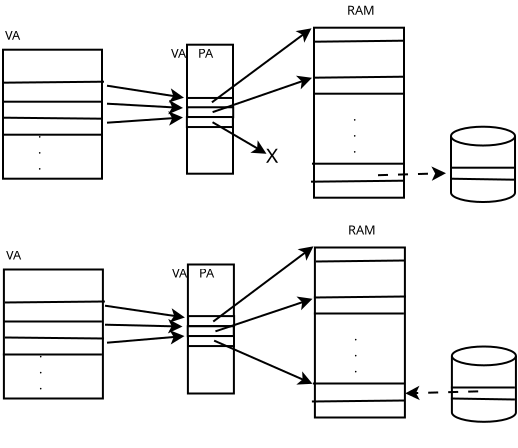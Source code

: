 <?xml version="1.0" encoding="UTF-8"?>
<dia:diagram xmlns:dia="http://www.lysator.liu.se/~alla/dia/">
  <dia:layer name="Background" visible="true" active="true">
    <dia:object type="Standard - Box" version="0" id="O0">
      <dia:attribute name="obj_pos">
        <dia:point val="6.2,5.1"/>
      </dia:attribute>
      <dia:attribute name="obj_bb">
        <dia:rectangle val="6.15,5.05;11.2,11.6"/>
      </dia:attribute>
      <dia:attribute name="elem_corner">
        <dia:point val="6.2,5.1"/>
      </dia:attribute>
      <dia:attribute name="elem_width">
        <dia:real val="4.95"/>
      </dia:attribute>
      <dia:attribute name="elem_height">
        <dia:real val="6.45"/>
      </dia:attribute>
      <dia:attribute name="show_background">
        <dia:boolean val="true"/>
      </dia:attribute>
    </dia:object>
    <dia:object type="Standard - Line" version="0" id="O1">
      <dia:attribute name="obj_pos">
        <dia:point val="6.25,6.749"/>
      </dia:attribute>
      <dia:attribute name="obj_bb">
        <dia:rectangle val="6.2,6.65;11.3,6.799"/>
      </dia:attribute>
      <dia:attribute name="conn_endpoints">
        <dia:point val="6.25,6.749"/>
        <dia:point val="11.25,6.7"/>
      </dia:attribute>
      <dia:attribute name="numcp">
        <dia:int val="1"/>
      </dia:attribute>
    </dia:object>
    <dia:object type="Standard - Text" version="1" id="O2">
      <dia:attribute name="obj_pos">
        <dia:point val="6.3,4.6"/>
      </dia:attribute>
      <dia:attribute name="obj_bb">
        <dia:rectangle val="6.3,4.005;7.135,4.753"/>
      </dia:attribute>
      <dia:attribute name="text">
        <dia:composite type="text">
          <dia:attribute name="string">
            <dia:string>#VA#</dia:string>
          </dia:attribute>
          <dia:attribute name="font">
            <dia:font family="sans" style="0" name="Helvetica"/>
          </dia:attribute>
          <dia:attribute name="height">
            <dia:real val="0.8"/>
          </dia:attribute>
          <dia:attribute name="pos">
            <dia:point val="6.3,4.6"/>
          </dia:attribute>
          <dia:attribute name="color">
            <dia:color val="#000000"/>
          </dia:attribute>
          <dia:attribute name="alignment">
            <dia:enum val="0"/>
          </dia:attribute>
        </dia:composite>
      </dia:attribute>
      <dia:attribute name="valign">
        <dia:enum val="3"/>
      </dia:attribute>
    </dia:object>
    <dia:object type="Standard - Line" version="0" id="O3">
      <dia:attribute name="obj_pos">
        <dia:point val="6.2,7.7"/>
      </dia:attribute>
      <dia:attribute name="obj_bb">
        <dia:rectangle val="6.15,7.65;11.15,7.75"/>
      </dia:attribute>
      <dia:attribute name="conn_endpoints">
        <dia:point val="6.2,7.7"/>
        <dia:point val="11.1,7.7"/>
      </dia:attribute>
      <dia:attribute name="numcp">
        <dia:int val="1"/>
      </dia:attribute>
    </dia:object>
    <dia:object type="Standard - Line" version="0" id="O4">
      <dia:attribute name="obj_pos">
        <dia:point val="6.25,8.5"/>
      </dia:attribute>
      <dia:attribute name="obj_bb">
        <dia:rectangle val="6.199,8.45;11.251,8.601"/>
      </dia:attribute>
      <dia:attribute name="conn_endpoints">
        <dia:point val="6.25,8.5"/>
        <dia:point val="11.2,8.55"/>
      </dia:attribute>
      <dia:attribute name="numcp">
        <dia:int val="1"/>
      </dia:attribute>
    </dia:object>
    <dia:object type="Standard - Box" version="0" id="O5">
      <dia:attribute name="obj_pos">
        <dia:point val="15.4,4.85"/>
      </dia:attribute>
      <dia:attribute name="obj_bb">
        <dia:rectangle val="15.35,4.8;17.75,11.35"/>
      </dia:attribute>
      <dia:attribute name="elem_corner">
        <dia:point val="15.4,4.85"/>
      </dia:attribute>
      <dia:attribute name="elem_width">
        <dia:real val="2.3"/>
      </dia:attribute>
      <dia:attribute name="elem_height">
        <dia:real val="6.45"/>
      </dia:attribute>
      <dia:attribute name="show_background">
        <dia:boolean val="true"/>
      </dia:attribute>
    </dia:object>
    <dia:object type="Standard - Text" version="1" id="O6">
      <dia:attribute name="obj_pos">
        <dia:point val="14.6,5.5"/>
      </dia:attribute>
      <dia:attribute name="obj_bb">
        <dia:rectangle val="14.6,4.905;17.027,5.652"/>
      </dia:attribute>
      <dia:attribute name="text">
        <dia:composite type="text">
          <dia:attribute name="string">
            <dia:string>#VA    PA#</dia:string>
          </dia:attribute>
          <dia:attribute name="font">
            <dia:font family="sans" style="0" name="Helvetica"/>
          </dia:attribute>
          <dia:attribute name="height">
            <dia:real val="0.8"/>
          </dia:attribute>
          <dia:attribute name="pos">
            <dia:point val="14.6,5.5"/>
          </dia:attribute>
          <dia:attribute name="color">
            <dia:color val="#000000"/>
          </dia:attribute>
          <dia:attribute name="alignment">
            <dia:enum val="0"/>
          </dia:attribute>
        </dia:composite>
      </dia:attribute>
      <dia:attribute name="valign">
        <dia:enum val="3"/>
      </dia:attribute>
    </dia:object>
    <dia:object type="Standard - Box" version="0" id="O7">
      <dia:attribute name="obj_pos">
        <dia:point val="21.75,4"/>
      </dia:attribute>
      <dia:attribute name="obj_bb">
        <dia:rectangle val="21.7,3.95;26.3,12.55"/>
      </dia:attribute>
      <dia:attribute name="elem_corner">
        <dia:point val="21.75,4"/>
      </dia:attribute>
      <dia:attribute name="elem_width">
        <dia:real val="4.5"/>
      </dia:attribute>
      <dia:attribute name="elem_height">
        <dia:real val="8.5"/>
      </dia:attribute>
      <dia:attribute name="show_background">
        <dia:boolean val="true"/>
      </dia:attribute>
    </dia:object>
    <dia:object type="Standard - Text" version="1" id="O8">
      <dia:attribute name="obj_pos">
        <dia:point val="23.4,3.35"/>
      </dia:attribute>
      <dia:attribute name="obj_bb">
        <dia:rectangle val="23.4,2.755;24.81,3.502"/>
      </dia:attribute>
      <dia:attribute name="text">
        <dia:composite type="text">
          <dia:attribute name="string">
            <dia:string>#RAM#</dia:string>
          </dia:attribute>
          <dia:attribute name="font">
            <dia:font family="sans" style="0" name="Helvetica"/>
          </dia:attribute>
          <dia:attribute name="height">
            <dia:real val="0.8"/>
          </dia:attribute>
          <dia:attribute name="pos">
            <dia:point val="23.4,3.35"/>
          </dia:attribute>
          <dia:attribute name="color">
            <dia:color val="#000000"/>
          </dia:attribute>
          <dia:attribute name="alignment">
            <dia:enum val="0"/>
          </dia:attribute>
        </dia:composite>
      </dia:attribute>
      <dia:attribute name="valign">
        <dia:enum val="3"/>
      </dia:attribute>
    </dia:object>
    <dia:object type="Standard - Text" version="1" id="O9">
      <dia:attribute name="obj_pos">
        <dia:point val="7.95,9.5"/>
      </dia:attribute>
      <dia:attribute name="obj_bb">
        <dia:rectangle val="7.95,8.883;8.142,11.26"/>
      </dia:attribute>
      <dia:attribute name="text">
        <dia:composite type="text">
          <dia:attribute name="string">
            <dia:string>#.
.
.#</dia:string>
          </dia:attribute>
          <dia:attribute name="font">
            <dia:font family="sans" style="0" name="Helvetica"/>
          </dia:attribute>
          <dia:attribute name="height">
            <dia:real val="0.8"/>
          </dia:attribute>
          <dia:attribute name="pos">
            <dia:point val="7.95,9.5"/>
          </dia:attribute>
          <dia:attribute name="color">
            <dia:color val="#000000"/>
          </dia:attribute>
          <dia:attribute name="alignment">
            <dia:enum val="0"/>
          </dia:attribute>
        </dia:composite>
      </dia:attribute>
      <dia:attribute name="valign">
        <dia:enum val="3"/>
      </dia:attribute>
    </dia:object>
    <dia:object type="Standard - Line" version="0" id="O10">
      <dia:attribute name="obj_pos">
        <dia:point val="21.8,4.7"/>
      </dia:attribute>
      <dia:attribute name="obj_bb">
        <dia:rectangle val="21.749,4.599;26.301,4.751"/>
      </dia:attribute>
      <dia:attribute name="conn_endpoints">
        <dia:point val="21.8,4.7"/>
        <dia:point val="26.25,4.65"/>
      </dia:attribute>
      <dia:attribute name="numcp">
        <dia:int val="1"/>
      </dia:attribute>
    </dia:object>
    <dia:object type="Standard - Line" version="0" id="O11">
      <dia:attribute name="obj_pos">
        <dia:point val="21.7,6.5"/>
      </dia:attribute>
      <dia:attribute name="obj_bb">
        <dia:rectangle val="21.649,6.399;26.351,6.551"/>
      </dia:attribute>
      <dia:attribute name="conn_endpoints">
        <dia:point val="21.7,6.5"/>
        <dia:point val="26.3,6.45"/>
      </dia:attribute>
      <dia:attribute name="numcp">
        <dia:int val="1"/>
      </dia:attribute>
    </dia:object>
    <dia:object type="Standard - Line" version="0" id="O12">
      <dia:attribute name="obj_pos">
        <dia:point val="21.7,7.3"/>
      </dia:attribute>
      <dia:attribute name="obj_bb">
        <dia:rectangle val="21.65,7.25;26.25,7.35"/>
      </dia:attribute>
      <dia:attribute name="conn_endpoints">
        <dia:point val="21.7,7.3"/>
        <dia:point val="26.2,7.3"/>
      </dia:attribute>
      <dia:attribute name="numcp">
        <dia:int val="1"/>
      </dia:attribute>
    </dia:object>
    <dia:object type="Standard - Line" version="0" id="O13">
      <dia:attribute name="obj_pos">
        <dia:point val="21.65,10.8"/>
      </dia:attribute>
      <dia:attribute name="obj_bb">
        <dia:rectangle val="21.6,10.75;26.3,10.85"/>
      </dia:attribute>
      <dia:attribute name="conn_endpoints">
        <dia:point val="21.65,10.8"/>
        <dia:point val="26.25,10.8"/>
      </dia:attribute>
      <dia:attribute name="numcp">
        <dia:int val="1"/>
      </dia:attribute>
    </dia:object>
    <dia:object type="Standard - Line" version="0" id="O14">
      <dia:attribute name="obj_pos">
        <dia:point val="21.6,11.7"/>
      </dia:attribute>
      <dia:attribute name="obj_bb">
        <dia:rectangle val="21.549,11.6;26.3,11.751"/>
      </dia:attribute>
      <dia:attribute name="conn_endpoints">
        <dia:point val="21.6,11.7"/>
        <dia:point val="26.25,11.65"/>
      </dia:attribute>
      <dia:attribute name="numcp">
        <dia:int val="1"/>
      </dia:attribute>
    </dia:object>
    <dia:object type="Standard - Text" version="1" id="O15">
      <dia:attribute name="obj_pos">
        <dia:point val="23.7,8.65"/>
      </dia:attribute>
      <dia:attribute name="obj_bb">
        <dia:rectangle val="23.7,8.033;23.892,10.41"/>
      </dia:attribute>
      <dia:attribute name="text">
        <dia:composite type="text">
          <dia:attribute name="string">
            <dia:string>#.
.
.#</dia:string>
          </dia:attribute>
          <dia:attribute name="font">
            <dia:font family="sans" style="0" name="Helvetica"/>
          </dia:attribute>
          <dia:attribute name="height">
            <dia:real val="0.8"/>
          </dia:attribute>
          <dia:attribute name="pos">
            <dia:point val="23.7,8.65"/>
          </dia:attribute>
          <dia:attribute name="color">
            <dia:color val="#000000"/>
          </dia:attribute>
          <dia:attribute name="alignment">
            <dia:enum val="0"/>
          </dia:attribute>
        </dia:composite>
      </dia:attribute>
      <dia:attribute name="valign">
        <dia:enum val="3"/>
      </dia:attribute>
    </dia:object>
    <dia:object type="Standard - Line" version="0" id="O16">
      <dia:attribute name="obj_pos">
        <dia:point val="6.15,9.35"/>
      </dia:attribute>
      <dia:attribute name="obj_bb">
        <dia:rectangle val="6.1,9.3;11.15,9.4"/>
      </dia:attribute>
      <dia:attribute name="conn_endpoints">
        <dia:point val="6.15,9.35"/>
        <dia:point val="11.1,9.35"/>
      </dia:attribute>
      <dia:attribute name="numcp">
        <dia:int val="1"/>
      </dia:attribute>
    </dia:object>
    <dia:object type="Standard - Line" version="0" id="O17">
      <dia:attribute name="obj_pos">
        <dia:point val="11.4,6.9"/>
      </dia:attribute>
      <dia:attribute name="obj_bb">
        <dia:rectangle val="11.343,6.843;15.361,7.763"/>
      </dia:attribute>
      <dia:attribute name="conn_endpoints">
        <dia:point val="11.4,6.9"/>
        <dia:point val="15.25,7.5"/>
      </dia:attribute>
      <dia:attribute name="numcp">
        <dia:int val="1"/>
      </dia:attribute>
      <dia:attribute name="end_arrow">
        <dia:enum val="22"/>
      </dia:attribute>
      <dia:attribute name="end_arrow_length">
        <dia:real val="0.5"/>
      </dia:attribute>
      <dia:attribute name="end_arrow_width">
        <dia:real val="0.5"/>
      </dia:attribute>
    </dia:object>
    <dia:object type="Standard - Line" version="0" id="O18">
      <dia:attribute name="obj_pos">
        <dia:point val="11.4,7.8"/>
      </dia:attribute>
      <dia:attribute name="obj_bb">
        <dia:rectangle val="11.347,7.617;15.312,8.34"/>
      </dia:attribute>
      <dia:attribute name="conn_endpoints">
        <dia:point val="11.4,7.8"/>
        <dia:point val="15.2,8.012"/>
      </dia:attribute>
      <dia:attribute name="numcp">
        <dia:int val="1"/>
      </dia:attribute>
      <dia:attribute name="end_arrow">
        <dia:enum val="22"/>
      </dia:attribute>
      <dia:attribute name="end_arrow_length">
        <dia:real val="0.5"/>
      </dia:attribute>
      <dia:attribute name="end_arrow_width">
        <dia:real val="0.5"/>
      </dia:attribute>
    </dia:object>
    <dia:object type="Standard - Line" version="0" id="O19">
      <dia:attribute name="obj_pos">
        <dia:point val="11.4,8.75"/>
      </dia:attribute>
      <dia:attribute name="obj_bb">
        <dia:rectangle val="11.347,8.169;15.312,8.891"/>
      </dia:attribute>
      <dia:attribute name="conn_endpoints">
        <dia:point val="11.4,8.75"/>
        <dia:point val="15.2,8.488"/>
      </dia:attribute>
      <dia:attribute name="numcp">
        <dia:int val="1"/>
      </dia:attribute>
      <dia:attribute name="end_arrow">
        <dia:enum val="22"/>
      </dia:attribute>
      <dia:attribute name="end_arrow_length">
        <dia:real val="0.5"/>
      </dia:attribute>
      <dia:attribute name="end_arrow_width">
        <dia:real val="0.5"/>
      </dia:attribute>
    </dia:object>
    <dia:object type="Standard - Text" version="1" id="O20">
      <dia:attribute name="obj_pos">
        <dia:point val="19.35,10.75"/>
      </dia:attribute>
      <dia:attribute name="obj_bb">
        <dia:rectangle val="19.35,9.783;20.062,10.998"/>
      </dia:attribute>
      <dia:attribute name="text">
        <dia:composite type="text">
          <dia:attribute name="string">
            <dia:string>#X#</dia:string>
          </dia:attribute>
          <dia:attribute name="font">
            <dia:font family="sans" style="0" name="Helvetica"/>
          </dia:attribute>
          <dia:attribute name="height">
            <dia:real val="1.3"/>
          </dia:attribute>
          <dia:attribute name="pos">
            <dia:point val="19.35,10.75"/>
          </dia:attribute>
          <dia:attribute name="color">
            <dia:color val="#000000"/>
          </dia:attribute>
          <dia:attribute name="alignment">
            <dia:enum val="0"/>
          </dia:attribute>
        </dia:composite>
      </dia:attribute>
      <dia:attribute name="valign">
        <dia:enum val="3"/>
      </dia:attribute>
    </dia:object>
    <dia:object type="Network - Storage" version="1" id="O21">
      <dia:attribute name="obj_pos">
        <dia:point val="28.6,8.95"/>
      </dia:attribute>
      <dia:attribute name="obj_bb">
        <dia:rectangle val="28.55,8.9;31.851,13.838"/>
      </dia:attribute>
      <dia:attribute name="meta">
        <dia:composite type="dict"/>
      </dia:attribute>
      <dia:attribute name="elem_corner">
        <dia:point val="28.6,8.95"/>
      </dia:attribute>
      <dia:attribute name="elem_width">
        <dia:real val="3.201"/>
      </dia:attribute>
      <dia:attribute name="elem_height">
        <dia:real val="3.766"/>
      </dia:attribute>
      <dia:attribute name="line_width">
        <dia:real val="0.1"/>
      </dia:attribute>
      <dia:attribute name="line_colour">
        <dia:color val="#000000"/>
      </dia:attribute>
      <dia:attribute name="fill_colour">
        <dia:color val="#ffffff"/>
      </dia:attribute>
      <dia:attribute name="show_background">
        <dia:boolean val="true"/>
      </dia:attribute>
      <dia:attribute name="line_style">
        <dia:enum val="0"/>
        <dia:real val="1"/>
      </dia:attribute>
      <dia:attribute name="padding">
        <dia:real val="0.354"/>
      </dia:attribute>
      <dia:attribute name="text">
        <dia:composite type="text">
          <dia:attribute name="string">
            <dia:string>##</dia:string>
          </dia:attribute>
          <dia:attribute name="font">
            <dia:font family="sans" style="0" name="Helvetica"/>
          </dia:attribute>
          <dia:attribute name="height">
            <dia:real val="0.8"/>
          </dia:attribute>
          <dia:attribute name="pos">
            <dia:point val="30.201,13.332"/>
          </dia:attribute>
          <dia:attribute name="color">
            <dia:color val="#000000"/>
          </dia:attribute>
          <dia:attribute name="alignment">
            <dia:enum val="1"/>
          </dia:attribute>
        </dia:composite>
      </dia:attribute>
      <dia:attribute name="flip_horizontal">
        <dia:boolean val="false"/>
      </dia:attribute>
      <dia:attribute name="flip_vertical">
        <dia:boolean val="false"/>
      </dia:attribute>
      <dia:attribute name="subscale">
        <dia:real val="1"/>
      </dia:attribute>
    </dia:object>
    <dia:object type="Standard - Line" version="0" id="O22">
      <dia:attribute name="obj_pos">
        <dia:point val="24.95,11.375"/>
      </dia:attribute>
      <dia:attribute name="obj_bb">
        <dia:rectangle val="24.899,10.931;28.462,11.655"/>
      </dia:attribute>
      <dia:attribute name="conn_endpoints">
        <dia:point val="24.95,11.375"/>
        <dia:point val="28.35,11.275"/>
      </dia:attribute>
      <dia:attribute name="numcp">
        <dia:int val="1"/>
      </dia:attribute>
      <dia:attribute name="line_style">
        <dia:enum val="1"/>
      </dia:attribute>
      <dia:attribute name="end_arrow">
        <dia:enum val="22"/>
      </dia:attribute>
      <dia:attribute name="end_arrow_length">
        <dia:real val="0.5"/>
      </dia:attribute>
      <dia:attribute name="end_arrow_width">
        <dia:real val="0.5"/>
      </dia:attribute>
      <dia:attribute name="dashlength">
        <dia:real val="0.5"/>
      </dia:attribute>
    </dia:object>
    <dia:object type="Standard - Line" version="0" id="O23">
      <dia:attribute name="obj_pos">
        <dia:point val="28.55,11"/>
      </dia:attribute>
      <dia:attribute name="obj_bb">
        <dia:rectangle val="28.5,10.95;31.8,11.05"/>
      </dia:attribute>
      <dia:attribute name="conn_endpoints">
        <dia:point val="28.55,11"/>
        <dia:point val="31.75,11"/>
      </dia:attribute>
      <dia:attribute name="numcp">
        <dia:int val="1"/>
      </dia:attribute>
    </dia:object>
    <dia:object type="Standard - Line" version="0" id="O24">
      <dia:attribute name="obj_pos">
        <dia:point val="28.55,11.55"/>
      </dia:attribute>
      <dia:attribute name="obj_bb">
        <dia:rectangle val="28.499,11.499;31.801,11.651"/>
      </dia:attribute>
      <dia:attribute name="conn_endpoints">
        <dia:point val="28.55,11.55"/>
        <dia:point val="31.75,11.6"/>
      </dia:attribute>
      <dia:attribute name="numcp">
        <dia:int val="1"/>
      </dia:attribute>
    </dia:object>
    <dia:object type="Standard - Box" version="0" id="O25">
      <dia:attribute name="obj_pos">
        <dia:point val="6.245,16.09"/>
      </dia:attribute>
      <dia:attribute name="obj_bb">
        <dia:rectangle val="6.195,16.04;11.245,22.59"/>
      </dia:attribute>
      <dia:attribute name="elem_corner">
        <dia:point val="6.245,16.09"/>
      </dia:attribute>
      <dia:attribute name="elem_width">
        <dia:real val="4.95"/>
      </dia:attribute>
      <dia:attribute name="elem_height">
        <dia:real val="6.45"/>
      </dia:attribute>
      <dia:attribute name="show_background">
        <dia:boolean val="true"/>
      </dia:attribute>
    </dia:object>
    <dia:object type="Standard - Line" version="0" id="O26">
      <dia:attribute name="obj_pos">
        <dia:point val="6.295,17.739"/>
      </dia:attribute>
      <dia:attribute name="obj_bb">
        <dia:rectangle val="6.245,17.64;11.345,17.789"/>
      </dia:attribute>
      <dia:attribute name="conn_endpoints">
        <dia:point val="6.295,17.739"/>
        <dia:point val="11.295,17.69"/>
      </dia:attribute>
      <dia:attribute name="numcp">
        <dia:int val="1"/>
      </dia:attribute>
    </dia:object>
    <dia:object type="Standard - Text" version="1" id="O27">
      <dia:attribute name="obj_pos">
        <dia:point val="6.345,15.59"/>
      </dia:attribute>
      <dia:attribute name="obj_bb">
        <dia:rectangle val="6.345,14.995;7.18,15.742"/>
      </dia:attribute>
      <dia:attribute name="text">
        <dia:composite type="text">
          <dia:attribute name="string">
            <dia:string>#VA#</dia:string>
          </dia:attribute>
          <dia:attribute name="font">
            <dia:font family="sans" style="0" name="Helvetica"/>
          </dia:attribute>
          <dia:attribute name="height">
            <dia:real val="0.8"/>
          </dia:attribute>
          <dia:attribute name="pos">
            <dia:point val="6.345,15.59"/>
          </dia:attribute>
          <dia:attribute name="color">
            <dia:color val="#000000"/>
          </dia:attribute>
          <dia:attribute name="alignment">
            <dia:enum val="0"/>
          </dia:attribute>
        </dia:composite>
      </dia:attribute>
      <dia:attribute name="valign">
        <dia:enum val="3"/>
      </dia:attribute>
    </dia:object>
    <dia:object type="Standard - Line" version="0" id="O28">
      <dia:attribute name="obj_pos">
        <dia:point val="6.245,18.69"/>
      </dia:attribute>
      <dia:attribute name="obj_bb">
        <dia:rectangle val="6.195,18.64;11.195,18.74"/>
      </dia:attribute>
      <dia:attribute name="conn_endpoints">
        <dia:point val="6.245,18.69"/>
        <dia:point val="11.145,18.69"/>
      </dia:attribute>
      <dia:attribute name="numcp">
        <dia:int val="1"/>
      </dia:attribute>
    </dia:object>
    <dia:object type="Standard - Line" version="0" id="O29">
      <dia:attribute name="obj_pos">
        <dia:point val="6.295,19.49"/>
      </dia:attribute>
      <dia:attribute name="obj_bb">
        <dia:rectangle val="6.245,19.439;11.296,19.59"/>
      </dia:attribute>
      <dia:attribute name="conn_endpoints">
        <dia:point val="6.295,19.49"/>
        <dia:point val="11.245,19.54"/>
      </dia:attribute>
      <dia:attribute name="numcp">
        <dia:int val="1"/>
      </dia:attribute>
    </dia:object>
    <dia:object type="Standard - Box" version="0" id="O30">
      <dia:attribute name="obj_pos">
        <dia:point val="15.445,15.84"/>
      </dia:attribute>
      <dia:attribute name="obj_bb">
        <dia:rectangle val="15.395,15.79;17.795,22.34"/>
      </dia:attribute>
      <dia:attribute name="elem_corner">
        <dia:point val="15.445,15.84"/>
      </dia:attribute>
      <dia:attribute name="elem_width">
        <dia:real val="2.3"/>
      </dia:attribute>
      <dia:attribute name="elem_height">
        <dia:real val="6.45"/>
      </dia:attribute>
      <dia:attribute name="show_background">
        <dia:boolean val="true"/>
      </dia:attribute>
    </dia:object>
    <dia:object type="Standard - Text" version="1" id="O31">
      <dia:attribute name="obj_pos">
        <dia:point val="14.645,16.49"/>
      </dia:attribute>
      <dia:attribute name="obj_bb">
        <dia:rectangle val="14.645,15.895;17.073,16.642"/>
      </dia:attribute>
      <dia:attribute name="text">
        <dia:composite type="text">
          <dia:attribute name="string">
            <dia:string>#VA    PA#</dia:string>
          </dia:attribute>
          <dia:attribute name="font">
            <dia:font family="sans" style="0" name="Helvetica"/>
          </dia:attribute>
          <dia:attribute name="height">
            <dia:real val="0.8"/>
          </dia:attribute>
          <dia:attribute name="pos">
            <dia:point val="14.645,16.49"/>
          </dia:attribute>
          <dia:attribute name="color">
            <dia:color val="#000000"/>
          </dia:attribute>
          <dia:attribute name="alignment">
            <dia:enum val="0"/>
          </dia:attribute>
        </dia:composite>
      </dia:attribute>
      <dia:attribute name="valign">
        <dia:enum val="3"/>
      </dia:attribute>
    </dia:object>
    <dia:object type="Standard - Box" version="0" id="O32">
      <dia:attribute name="obj_pos">
        <dia:point val="21.795,14.99"/>
      </dia:attribute>
      <dia:attribute name="obj_bb">
        <dia:rectangle val="21.745,14.94;26.345,23.54"/>
      </dia:attribute>
      <dia:attribute name="elem_corner">
        <dia:point val="21.795,14.99"/>
      </dia:attribute>
      <dia:attribute name="elem_width">
        <dia:real val="4.5"/>
      </dia:attribute>
      <dia:attribute name="elem_height">
        <dia:real val="8.5"/>
      </dia:attribute>
      <dia:attribute name="show_background">
        <dia:boolean val="true"/>
      </dia:attribute>
    </dia:object>
    <dia:object type="Standard - Text" version="1" id="O33">
      <dia:attribute name="obj_pos">
        <dia:point val="23.445,14.34"/>
      </dia:attribute>
      <dia:attribute name="obj_bb">
        <dia:rectangle val="23.445,13.745;24.855,14.492"/>
      </dia:attribute>
      <dia:attribute name="text">
        <dia:composite type="text">
          <dia:attribute name="string">
            <dia:string>#RAM#</dia:string>
          </dia:attribute>
          <dia:attribute name="font">
            <dia:font family="sans" style="0" name="Helvetica"/>
          </dia:attribute>
          <dia:attribute name="height">
            <dia:real val="0.8"/>
          </dia:attribute>
          <dia:attribute name="pos">
            <dia:point val="23.445,14.34"/>
          </dia:attribute>
          <dia:attribute name="color">
            <dia:color val="#000000"/>
          </dia:attribute>
          <dia:attribute name="alignment">
            <dia:enum val="0"/>
          </dia:attribute>
        </dia:composite>
      </dia:attribute>
      <dia:attribute name="valign">
        <dia:enum val="3"/>
      </dia:attribute>
    </dia:object>
    <dia:object type="Standard - Text" version="1" id="O34">
      <dia:attribute name="obj_pos">
        <dia:point val="7.995,20.49"/>
      </dia:attribute>
      <dia:attribute name="obj_bb">
        <dia:rectangle val="7.995,19.872;8.187,22.25"/>
      </dia:attribute>
      <dia:attribute name="text">
        <dia:composite type="text">
          <dia:attribute name="string">
            <dia:string>#.
.
.#</dia:string>
          </dia:attribute>
          <dia:attribute name="font">
            <dia:font family="sans" style="0" name="Helvetica"/>
          </dia:attribute>
          <dia:attribute name="height">
            <dia:real val="0.8"/>
          </dia:attribute>
          <dia:attribute name="pos">
            <dia:point val="7.995,20.49"/>
          </dia:attribute>
          <dia:attribute name="color">
            <dia:color val="#000000"/>
          </dia:attribute>
          <dia:attribute name="alignment">
            <dia:enum val="0"/>
          </dia:attribute>
        </dia:composite>
      </dia:attribute>
      <dia:attribute name="valign">
        <dia:enum val="3"/>
      </dia:attribute>
    </dia:object>
    <dia:object type="Standard - Line" version="0" id="O35">
      <dia:attribute name="obj_pos">
        <dia:point val="21.845,15.69"/>
      </dia:attribute>
      <dia:attribute name="obj_bb">
        <dia:rectangle val="21.794,15.589;26.346,15.741"/>
      </dia:attribute>
      <dia:attribute name="conn_endpoints">
        <dia:point val="21.845,15.69"/>
        <dia:point val="26.295,15.64"/>
      </dia:attribute>
      <dia:attribute name="numcp">
        <dia:int val="1"/>
      </dia:attribute>
    </dia:object>
    <dia:object type="Standard - Line" version="0" id="O36">
      <dia:attribute name="obj_pos">
        <dia:point val="21.745,17.49"/>
      </dia:attribute>
      <dia:attribute name="obj_bb">
        <dia:rectangle val="21.695,17.39;26.395,17.541"/>
      </dia:attribute>
      <dia:attribute name="conn_endpoints">
        <dia:point val="21.745,17.49"/>
        <dia:point val="26.345,17.44"/>
      </dia:attribute>
      <dia:attribute name="numcp">
        <dia:int val="1"/>
      </dia:attribute>
    </dia:object>
    <dia:object type="Standard - Line" version="0" id="O37">
      <dia:attribute name="obj_pos">
        <dia:point val="21.745,18.29"/>
      </dia:attribute>
      <dia:attribute name="obj_bb">
        <dia:rectangle val="21.695,18.24;26.295,18.34"/>
      </dia:attribute>
      <dia:attribute name="conn_endpoints">
        <dia:point val="21.745,18.29"/>
        <dia:point val="26.245,18.29"/>
      </dia:attribute>
      <dia:attribute name="numcp">
        <dia:int val="1"/>
      </dia:attribute>
    </dia:object>
    <dia:object type="Standard - Line" version="0" id="O38">
      <dia:attribute name="obj_pos">
        <dia:point val="21.695,21.79"/>
      </dia:attribute>
      <dia:attribute name="obj_bb">
        <dia:rectangle val="21.645,21.74;26.345,21.84"/>
      </dia:attribute>
      <dia:attribute name="conn_endpoints">
        <dia:point val="21.695,21.79"/>
        <dia:point val="26.295,21.79"/>
      </dia:attribute>
      <dia:attribute name="numcp">
        <dia:int val="1"/>
      </dia:attribute>
    </dia:object>
    <dia:object type="Standard - Line" version="0" id="O39">
      <dia:attribute name="obj_pos">
        <dia:point val="21.645,22.69"/>
      </dia:attribute>
      <dia:attribute name="obj_bb">
        <dia:rectangle val="21.595,22.59;26.346,22.741"/>
      </dia:attribute>
      <dia:attribute name="conn_endpoints">
        <dia:point val="21.645,22.69"/>
        <dia:point val="26.295,22.64"/>
      </dia:attribute>
      <dia:attribute name="numcp">
        <dia:int val="1"/>
      </dia:attribute>
    </dia:object>
    <dia:object type="Standard - Text" version="1" id="O40">
      <dia:attribute name="obj_pos">
        <dia:point val="23.745,19.64"/>
      </dia:attribute>
      <dia:attribute name="obj_bb">
        <dia:rectangle val="23.745,19.023;23.937,21.4"/>
      </dia:attribute>
      <dia:attribute name="text">
        <dia:composite type="text">
          <dia:attribute name="string">
            <dia:string>#.
.
.#</dia:string>
          </dia:attribute>
          <dia:attribute name="font">
            <dia:font family="sans" style="0" name="Helvetica"/>
          </dia:attribute>
          <dia:attribute name="height">
            <dia:real val="0.8"/>
          </dia:attribute>
          <dia:attribute name="pos">
            <dia:point val="23.745,19.64"/>
          </dia:attribute>
          <dia:attribute name="color">
            <dia:color val="#000000"/>
          </dia:attribute>
          <dia:attribute name="alignment">
            <dia:enum val="0"/>
          </dia:attribute>
        </dia:composite>
      </dia:attribute>
      <dia:attribute name="valign">
        <dia:enum val="3"/>
      </dia:attribute>
    </dia:object>
    <dia:object type="Standard - Line" version="0" id="O41">
      <dia:attribute name="obj_pos">
        <dia:point val="6.195,20.34"/>
      </dia:attribute>
      <dia:attribute name="obj_bb">
        <dia:rectangle val="6.145,20.29;11.195,20.39"/>
      </dia:attribute>
      <dia:attribute name="conn_endpoints">
        <dia:point val="6.195,20.34"/>
        <dia:point val="11.145,20.34"/>
      </dia:attribute>
      <dia:attribute name="numcp">
        <dia:int val="1"/>
      </dia:attribute>
    </dia:object>
    <dia:object type="Standard - Line" version="0" id="O42">
      <dia:attribute name="obj_pos">
        <dia:point val="11.3,17.9"/>
      </dia:attribute>
      <dia:attribute name="obj_bb">
        <dia:rectangle val="11.243,17.843;15.406,18.759"/>
      </dia:attribute>
      <dia:attribute name="conn_endpoints">
        <dia:point val="11.3,17.9"/>
        <dia:point val="15.295,18.49"/>
      </dia:attribute>
      <dia:attribute name="numcp">
        <dia:int val="1"/>
      </dia:attribute>
      <dia:attribute name="end_arrow">
        <dia:enum val="22"/>
      </dia:attribute>
      <dia:attribute name="end_arrow_length">
        <dia:real val="0.5"/>
      </dia:attribute>
      <dia:attribute name="end_arrow_width">
        <dia:real val="0.5"/>
      </dia:attribute>
    </dia:object>
    <dia:object type="Standard - Line" version="0" id="O43">
      <dia:attribute name="obj_pos">
        <dia:point val="11.3,18.85"/>
      </dia:attribute>
      <dia:attribute name="obj_bb">
        <dia:rectangle val="11.249,18.566;15.287,19.29"/>
      </dia:attribute>
      <dia:attribute name="conn_endpoints">
        <dia:point val="11.3,18.85"/>
        <dia:point val="15.175,18.942"/>
      </dia:attribute>
      <dia:attribute name="numcp">
        <dia:int val="1"/>
      </dia:attribute>
      <dia:attribute name="end_arrow">
        <dia:enum val="22"/>
      </dia:attribute>
      <dia:attribute name="end_arrow_length">
        <dia:real val="0.5"/>
      </dia:attribute>
      <dia:attribute name="end_arrow_width">
        <dia:real val="0.5"/>
      </dia:attribute>
    </dia:object>
    <dia:object type="Standard - Line" version="0" id="O44">
      <dia:attribute name="obj_pos">
        <dia:point val="11.4,19.75"/>
      </dia:attribute>
      <dia:attribute name="obj_bb">
        <dia:rectangle val="11.346,19.109;15.386,19.83"/>
      </dia:attribute>
      <dia:attribute name="conn_endpoints">
        <dia:point val="11.4,19.75"/>
        <dia:point val="15.275,19.418"/>
      </dia:attribute>
      <dia:attribute name="numcp">
        <dia:int val="1"/>
      </dia:attribute>
      <dia:attribute name="end_arrow">
        <dia:enum val="22"/>
      </dia:attribute>
      <dia:attribute name="end_arrow_length">
        <dia:real val="0.5"/>
      </dia:attribute>
      <dia:attribute name="end_arrow_width">
        <dia:real val="0.5"/>
      </dia:attribute>
    </dia:object>
    <dia:object type="Network - Storage" version="1" id="O45">
      <dia:attribute name="obj_pos">
        <dia:point val="28.645,19.94"/>
      </dia:attribute>
      <dia:attribute name="obj_bb">
        <dia:rectangle val="28.595,19.89;31.896,24.828"/>
      </dia:attribute>
      <dia:attribute name="meta">
        <dia:composite type="dict"/>
      </dia:attribute>
      <dia:attribute name="elem_corner">
        <dia:point val="28.645,19.94"/>
      </dia:attribute>
      <dia:attribute name="elem_width">
        <dia:real val="3.201"/>
      </dia:attribute>
      <dia:attribute name="elem_height">
        <dia:real val="3.766"/>
      </dia:attribute>
      <dia:attribute name="line_width">
        <dia:real val="0.1"/>
      </dia:attribute>
      <dia:attribute name="line_colour">
        <dia:color val="#000000"/>
      </dia:attribute>
      <dia:attribute name="fill_colour">
        <dia:color val="#ffffff"/>
      </dia:attribute>
      <dia:attribute name="show_background">
        <dia:boolean val="true"/>
      </dia:attribute>
      <dia:attribute name="line_style">
        <dia:enum val="0"/>
        <dia:real val="1"/>
      </dia:attribute>
      <dia:attribute name="padding">
        <dia:real val="0.354"/>
      </dia:attribute>
      <dia:attribute name="text">
        <dia:composite type="text">
          <dia:attribute name="string">
            <dia:string>##</dia:string>
          </dia:attribute>
          <dia:attribute name="font">
            <dia:font family="sans" style="0" name="Helvetica"/>
          </dia:attribute>
          <dia:attribute name="height">
            <dia:real val="0.8"/>
          </dia:attribute>
          <dia:attribute name="pos">
            <dia:point val="30.246,24.322"/>
          </dia:attribute>
          <dia:attribute name="color">
            <dia:color val="#000000"/>
          </dia:attribute>
          <dia:attribute name="alignment">
            <dia:enum val="1"/>
          </dia:attribute>
        </dia:composite>
      </dia:attribute>
      <dia:attribute name="flip_horizontal">
        <dia:boolean val="false"/>
      </dia:attribute>
      <dia:attribute name="flip_vertical">
        <dia:boolean val="false"/>
      </dia:attribute>
      <dia:attribute name="subscale">
        <dia:real val="1"/>
      </dia:attribute>
    </dia:object>
    <dia:object type="Standard - Line" version="0" id="O46">
      <dia:attribute name="obj_pos">
        <dia:point val="29.959,22.183"/>
      </dia:attribute>
      <dia:attribute name="obj_bb">
        <dia:rectangle val="26.197,21.904;30.01,22.627"/>
      </dia:attribute>
      <dia:attribute name="conn_endpoints">
        <dia:point val="29.959,22.183"/>
        <dia:point val="26.309,22.282"/>
      </dia:attribute>
      <dia:attribute name="numcp">
        <dia:int val="1"/>
      </dia:attribute>
      <dia:attribute name="line_style">
        <dia:enum val="1"/>
      </dia:attribute>
      <dia:attribute name="end_arrow">
        <dia:enum val="22"/>
      </dia:attribute>
      <dia:attribute name="end_arrow_length">
        <dia:real val="0.5"/>
      </dia:attribute>
      <dia:attribute name="end_arrow_width">
        <dia:real val="0.5"/>
      </dia:attribute>
      <dia:attribute name="dashlength">
        <dia:real val="0.5"/>
      </dia:attribute>
    </dia:object>
    <dia:object type="Standard - Line" version="0" id="O47">
      <dia:attribute name="obj_pos">
        <dia:point val="28.595,21.99"/>
      </dia:attribute>
      <dia:attribute name="obj_bb">
        <dia:rectangle val="28.545,21.94;31.845,22.04"/>
      </dia:attribute>
      <dia:attribute name="conn_endpoints">
        <dia:point val="28.595,21.99"/>
        <dia:point val="31.795,21.99"/>
      </dia:attribute>
      <dia:attribute name="numcp">
        <dia:int val="1"/>
      </dia:attribute>
    </dia:object>
    <dia:object type="Standard - Line" version="0" id="O48">
      <dia:attribute name="obj_pos">
        <dia:point val="28.595,22.54"/>
      </dia:attribute>
      <dia:attribute name="obj_bb">
        <dia:rectangle val="28.544,22.489;31.846,22.641"/>
      </dia:attribute>
      <dia:attribute name="conn_endpoints">
        <dia:point val="28.595,22.54"/>
        <dia:point val="31.795,22.59"/>
      </dia:attribute>
      <dia:attribute name="numcp">
        <dia:int val="1"/>
      </dia:attribute>
    </dia:object>
    <dia:object type="Standard - Box" version="0" id="O49">
      <dia:attribute name="obj_pos">
        <dia:point val="15.4,7.513"/>
      </dia:attribute>
      <dia:attribute name="obj_bb">
        <dia:rectangle val="15.35,7.463;17.75,8.062"/>
      </dia:attribute>
      <dia:attribute name="elem_corner">
        <dia:point val="15.4,7.513"/>
      </dia:attribute>
      <dia:attribute name="elem_width">
        <dia:real val="2.3"/>
      </dia:attribute>
      <dia:attribute name="elem_height">
        <dia:real val="0.5"/>
      </dia:attribute>
      <dia:attribute name="show_background">
        <dia:boolean val="true"/>
      </dia:attribute>
    </dia:object>
    <dia:object type="Standard - Box" version="0" id="O50">
      <dia:attribute name="obj_pos">
        <dia:point val="15.41,7.978"/>
      </dia:attribute>
      <dia:attribute name="obj_bb">
        <dia:rectangle val="15.36,7.928;17.76,8.527"/>
      </dia:attribute>
      <dia:attribute name="elem_corner">
        <dia:point val="15.41,7.978"/>
      </dia:attribute>
      <dia:attribute name="elem_width">
        <dia:real val="2.3"/>
      </dia:attribute>
      <dia:attribute name="elem_height">
        <dia:real val="0.5"/>
      </dia:attribute>
      <dia:attribute name="show_background">
        <dia:boolean val="true"/>
      </dia:attribute>
    </dia:object>
    <dia:object type="Standard - Box" version="0" id="O51">
      <dia:attribute name="obj_pos">
        <dia:point val="15.395,8.467"/>
      </dia:attribute>
      <dia:attribute name="obj_bb">
        <dia:rectangle val="15.345,8.418;17.745,9.018"/>
      </dia:attribute>
      <dia:attribute name="elem_corner">
        <dia:point val="15.395,8.467"/>
      </dia:attribute>
      <dia:attribute name="elem_width">
        <dia:real val="2.3"/>
      </dia:attribute>
      <dia:attribute name="elem_height">
        <dia:real val="0.5"/>
      </dia:attribute>
      <dia:attribute name="show_background">
        <dia:boolean val="true"/>
      </dia:attribute>
    </dia:object>
    <dia:object type="Standard - Box" version="0" id="O52">
      <dia:attribute name="obj_pos">
        <dia:point val="15.455,18.42"/>
      </dia:attribute>
      <dia:attribute name="obj_bb">
        <dia:rectangle val="15.405,18.37;17.805,18.97"/>
      </dia:attribute>
      <dia:attribute name="elem_corner">
        <dia:point val="15.455,18.42"/>
      </dia:attribute>
      <dia:attribute name="elem_width">
        <dia:real val="2.3"/>
      </dia:attribute>
      <dia:attribute name="elem_height">
        <dia:real val="0.5"/>
      </dia:attribute>
      <dia:attribute name="show_background">
        <dia:boolean val="true"/>
      </dia:attribute>
    </dia:object>
    <dia:object type="Standard - Box" version="0" id="O53">
      <dia:attribute name="obj_pos">
        <dia:point val="15.44,18.927"/>
      </dia:attribute>
      <dia:attribute name="obj_bb">
        <dia:rectangle val="15.39,18.878;17.79,19.477"/>
      </dia:attribute>
      <dia:attribute name="elem_corner">
        <dia:point val="15.44,18.927"/>
      </dia:attribute>
      <dia:attribute name="elem_width">
        <dia:real val="2.3"/>
      </dia:attribute>
      <dia:attribute name="elem_height">
        <dia:real val="0.5"/>
      </dia:attribute>
      <dia:attribute name="show_background">
        <dia:boolean val="true"/>
      </dia:attribute>
    </dia:object>
    <dia:object type="Standard - Box" version="0" id="O54">
      <dia:attribute name="obj_pos">
        <dia:point val="15.45,19.418"/>
      </dia:attribute>
      <dia:attribute name="obj_bb">
        <dia:rectangle val="15.4,19.367;17.8,19.968"/>
      </dia:attribute>
      <dia:attribute name="elem_corner">
        <dia:point val="15.45,19.418"/>
      </dia:attribute>
      <dia:attribute name="elem_width">
        <dia:real val="2.3"/>
      </dia:attribute>
      <dia:attribute name="elem_height">
        <dia:real val="0.5"/>
      </dia:attribute>
      <dia:attribute name="show_background">
        <dia:boolean val="true"/>
      </dia:attribute>
    </dia:object>
    <dia:object type="Standard - Line" version="0" id="O55">
      <dia:attribute name="obj_pos">
        <dia:point val="16.646,7.731"/>
      </dia:attribute>
      <dia:attribute name="obj_bb">
        <dia:rectangle val="16.576,3.96;21.715,7.801"/>
      </dia:attribute>
      <dia:attribute name="conn_endpoints">
        <dia:point val="16.646,7.731"/>
        <dia:point val="21.625,4.03"/>
      </dia:attribute>
      <dia:attribute name="numcp">
        <dia:int val="1"/>
      </dia:attribute>
      <dia:attribute name="end_arrow">
        <dia:enum val="22"/>
      </dia:attribute>
      <dia:attribute name="end_arrow_length">
        <dia:real val="0.5"/>
      </dia:attribute>
      <dia:attribute name="end_arrow_width">
        <dia:real val="0.5"/>
      </dia:attribute>
    </dia:object>
    <dia:object type="Standard - Line" version="0" id="O56">
      <dia:attribute name="obj_pos">
        <dia:point val="16.681,8.221"/>
      </dia:attribute>
      <dia:attribute name="obj_bb">
        <dia:rectangle val="16.618,6.361;21.756,8.285"/>
      </dia:attribute>
      <dia:attribute name="conn_endpoints">
        <dia:point val="16.681,8.221"/>
        <dia:point val="21.65,6.505"/>
      </dia:attribute>
      <dia:attribute name="numcp">
        <dia:int val="1"/>
      </dia:attribute>
      <dia:attribute name="end_arrow">
        <dia:enum val="22"/>
      </dia:attribute>
      <dia:attribute name="end_arrow_length">
        <dia:real val="0.5"/>
      </dia:attribute>
      <dia:attribute name="end_arrow_width">
        <dia:real val="0.5"/>
      </dia:attribute>
    </dia:object>
    <dia:object type="Standard - Line" version="0" id="O57">
      <dia:attribute name="obj_pos">
        <dia:point val="16.677,8.726"/>
      </dia:attribute>
      <dia:attribute name="obj_bb">
        <dia:rectangle val="16.608,8.658;19.471,10.374"/>
      </dia:attribute>
      <dia:attribute name="conn_endpoints">
        <dia:point val="16.677,8.726"/>
        <dia:point val="19.375,10.305"/>
      </dia:attribute>
      <dia:attribute name="numcp">
        <dia:int val="1"/>
      </dia:attribute>
      <dia:attribute name="end_arrow">
        <dia:enum val="22"/>
      </dia:attribute>
      <dia:attribute name="end_arrow_length">
        <dia:real val="0.5"/>
      </dia:attribute>
      <dia:attribute name="end_arrow_width">
        <dia:real val="0.5"/>
      </dia:attribute>
    </dia:object>
    <dia:object type="Standard - Line" version="0" id="O58">
      <dia:attribute name="obj_pos">
        <dia:point val="16.712,18.692"/>
      </dia:attribute>
      <dia:attribute name="obj_bb">
        <dia:rectangle val="16.642,14.86;21.814,18.762"/>
      </dia:attribute>
      <dia:attribute name="conn_endpoints">
        <dia:point val="16.712,18.692"/>
        <dia:point val="21.725,14.93"/>
      </dia:attribute>
      <dia:attribute name="numcp">
        <dia:int val="1"/>
      </dia:attribute>
      <dia:attribute name="end_arrow">
        <dia:enum val="22"/>
      </dia:attribute>
      <dia:attribute name="end_arrow_length">
        <dia:real val="0.5"/>
      </dia:attribute>
      <dia:attribute name="end_arrow_width">
        <dia:real val="0.5"/>
      </dia:attribute>
    </dia:object>
    <dia:object type="Standard - Line" version="0" id="O59">
      <dia:attribute name="obj_pos">
        <dia:point val="16.822,19.181"/>
      </dia:attribute>
      <dia:attribute name="obj_bb">
        <dia:rectangle val="16.758,17.406;21.781,19.245"/>
      </dia:attribute>
      <dia:attribute name="conn_endpoints">
        <dia:point val="16.822,19.181"/>
        <dia:point val="21.675,17.555"/>
      </dia:attribute>
      <dia:attribute name="numcp">
        <dia:int val="1"/>
      </dia:attribute>
      <dia:attribute name="end_arrow">
        <dia:enum val="22"/>
      </dia:attribute>
      <dia:attribute name="end_arrow_length">
        <dia:real val="0.5"/>
      </dia:attribute>
      <dia:attribute name="end_arrow_width">
        <dia:real val="0.5"/>
      </dia:attribute>
    </dia:object>
    <dia:object type="Standard - Line" version="0" id="O60">
      <dia:attribute name="obj_pos">
        <dia:point val="16.756,19.646"/>
      </dia:attribute>
      <dia:attribute name="obj_bb">
        <dia:rectangle val="16.691,19.581;21.777,21.903"/>
      </dia:attribute>
      <dia:attribute name="conn_endpoints">
        <dia:point val="16.756,19.646"/>
        <dia:point val="21.675,21.805"/>
      </dia:attribute>
      <dia:attribute name="numcp">
        <dia:int val="1"/>
      </dia:attribute>
      <dia:attribute name="end_arrow">
        <dia:enum val="22"/>
      </dia:attribute>
      <dia:attribute name="end_arrow_length">
        <dia:real val="0.5"/>
      </dia:attribute>
      <dia:attribute name="end_arrow_width">
        <dia:real val="0.5"/>
      </dia:attribute>
    </dia:object>
  </dia:layer>
</dia:diagram>
